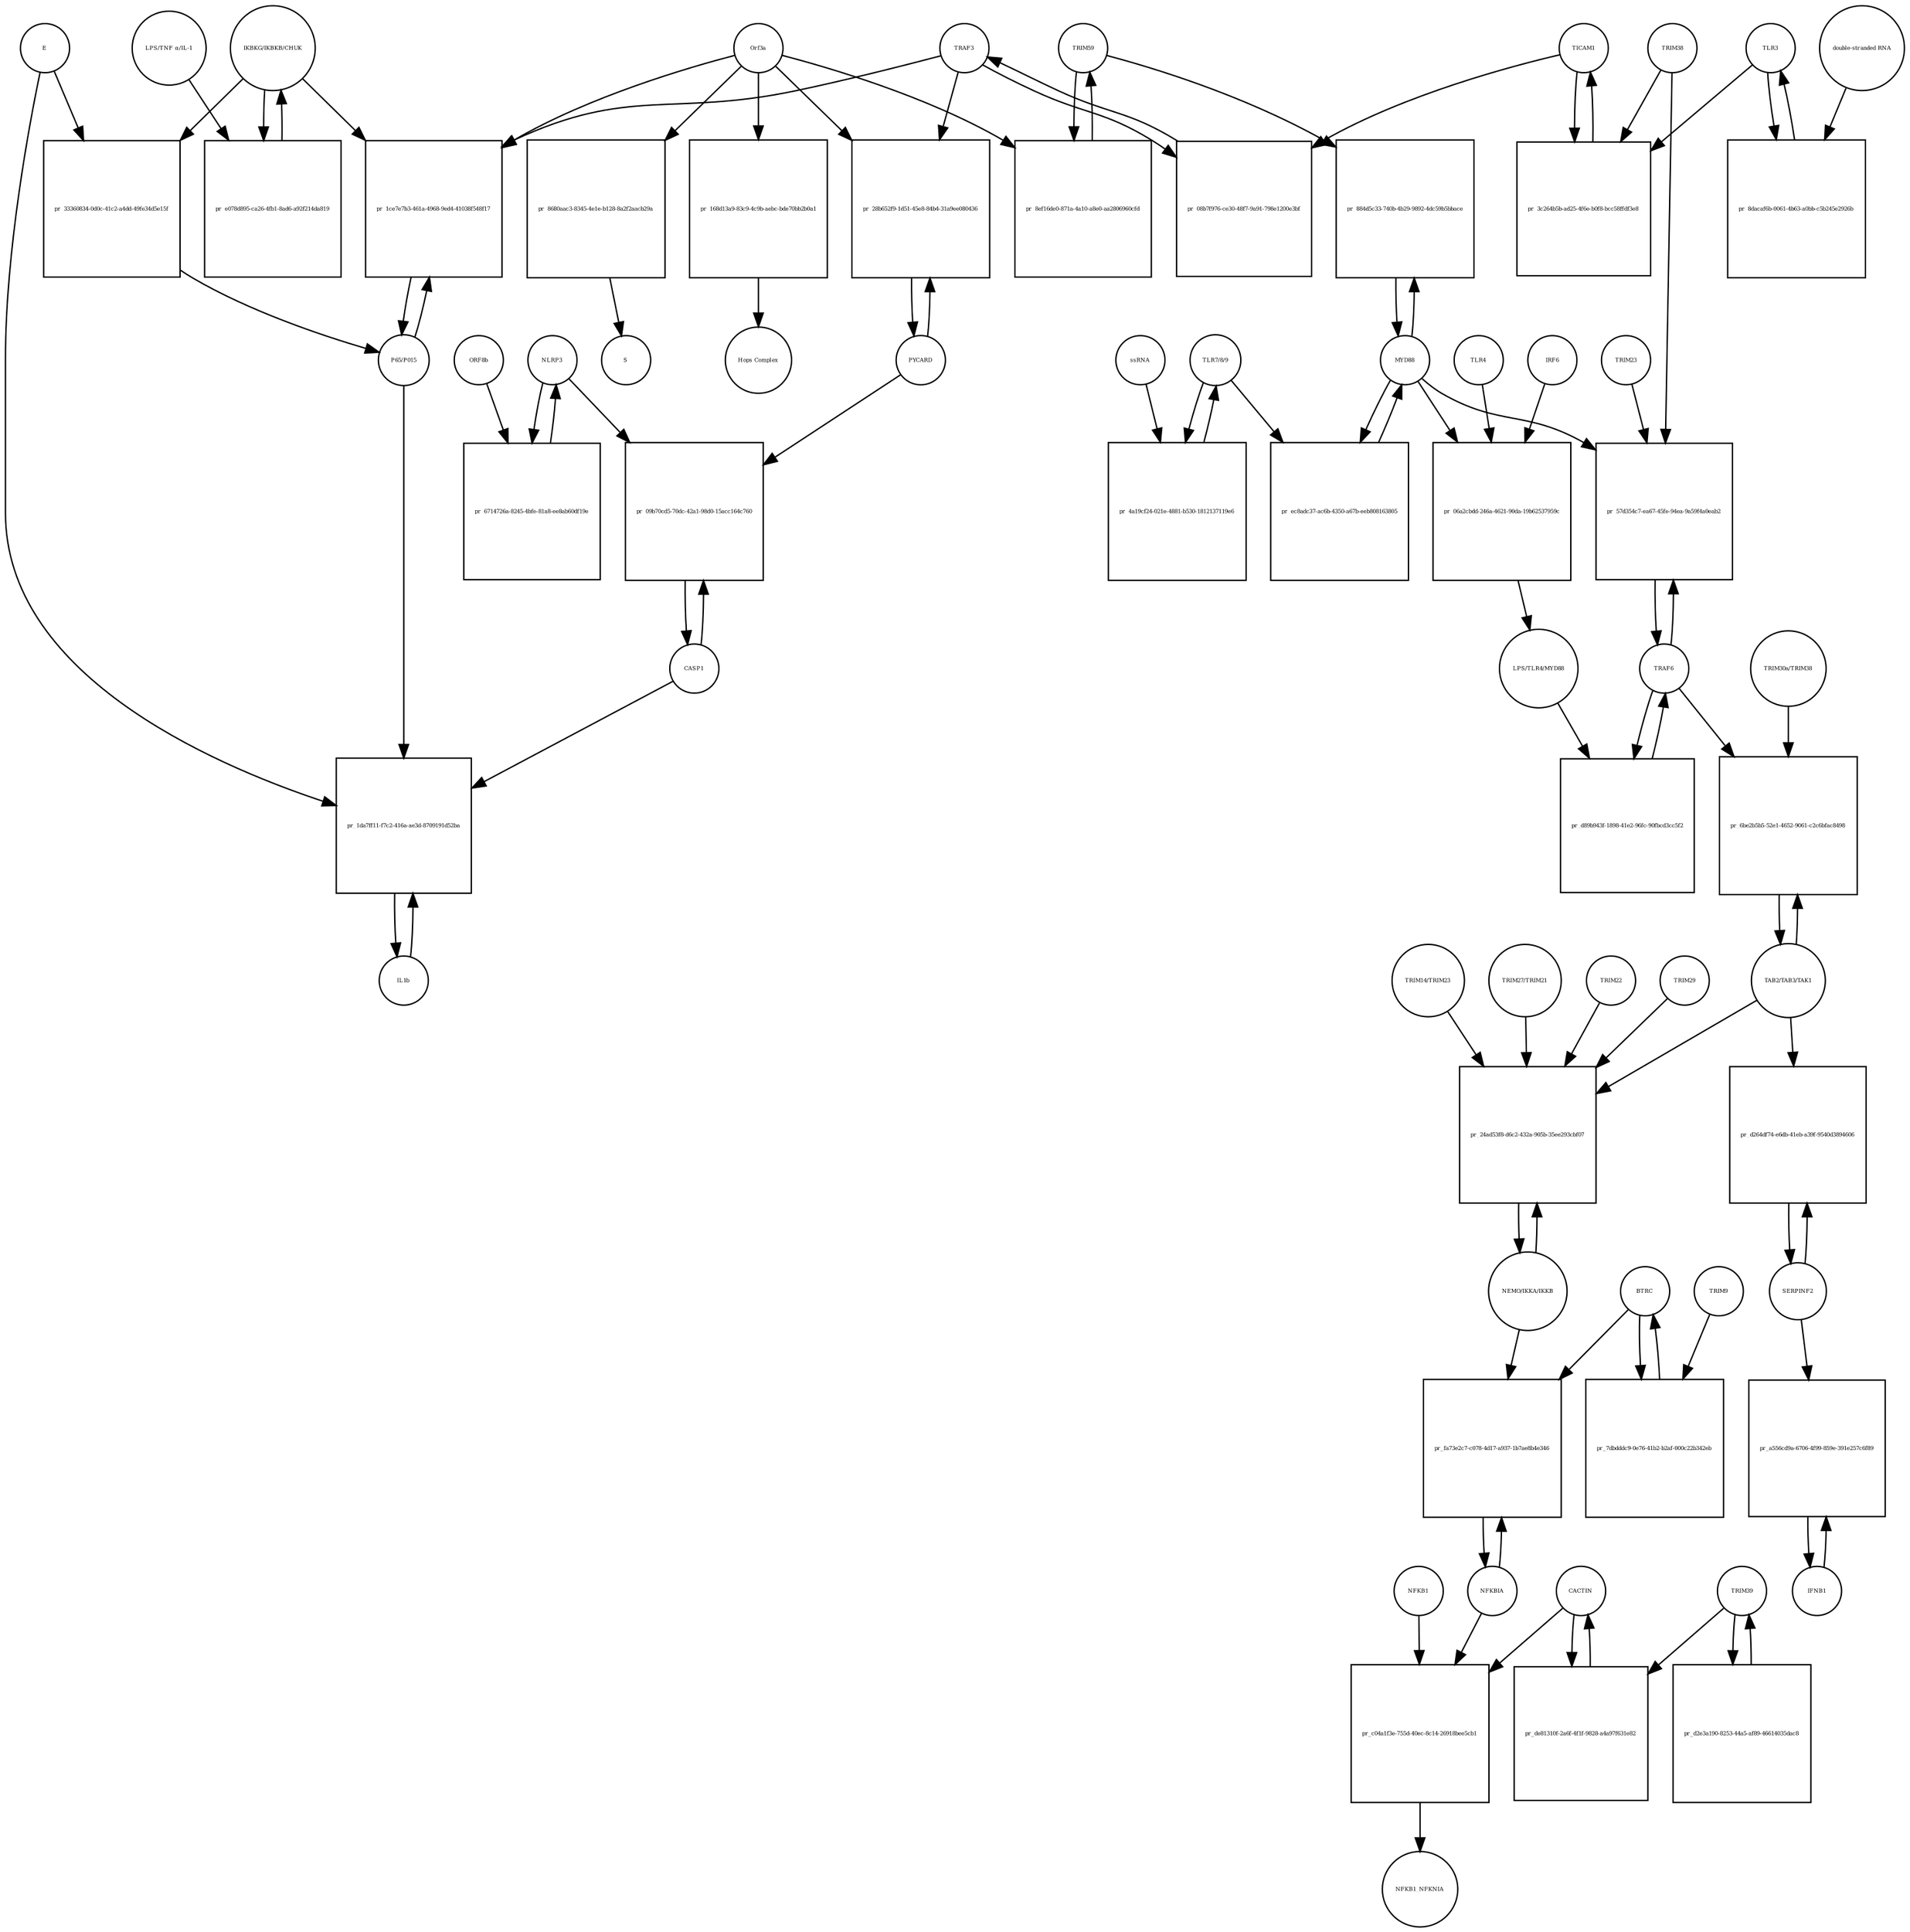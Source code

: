 strict digraph  {
TRIM59 [annotation="urn_miriam_pubmed_22588174|urn_miriam_hgnc_30834", bipartite=0, cls=macromolecule, fontsize=4, label=TRIM59, shape=circle];
"pr_8ef16de0-871a-4a10-a8e0-aa2806960cfd" [annotation="", bipartite=1, cls=process, fontsize=4, label="pr_8ef16de0-871a-4a10-a8e0-aa2806960cfd", shape=square];
Orf3a [annotation=urn_miriam_uniprot_P0DTC3, bipartite=0, cls=macromolecule, fontsize=4, label=Orf3a, shape=circle];
NLRP3 [annotation="", bipartite=0, cls="macromolecule multimer", fontsize=4, label=NLRP3, shape=circle];
"pr_6714726a-8245-4bfe-81a8-ee8ab60df19e" [annotation="", bipartite=1, cls=process, fontsize=4, label="pr_6714726a-8245-4bfe-81a8-ee8ab60df19e", shape=square];
ORF8b [annotation=urn_miriam_ncbiprotein_BCD58760, bipartite=0, cls=macromolecule, fontsize=4, label=ORF8b, shape=circle];
TRAF3 [annotation=urn_miriam_hgnc_12033, bipartite=0, cls=macromolecule, fontsize=4, label=TRAF3, shape=circle];
"pr_08b7f976-ce30-48f7-9a91-798e1200e3bf" [annotation="", bipartite=1, cls=process, fontsize=4, label="pr_08b7f976-ce30-48f7-9a91-798e1200e3bf", shape=square];
TICAM1 [annotation=urn_miriam_hgnc_18348, bipartite=0, cls=macromolecule, fontsize=4, label=TICAM1, shape=circle];
"IKBKG/IKBKB/CHUK" [annotation="urn_miriam_hgnc_5961|urn_miriam_hgnc_5960|urn_miriam_hgnc_1974", bipartite=0, cls=complex, fontsize=4, label="IKBKG/IKBKB/CHUK", shape=circle];
"pr_e078d895-ca26-4fb1-8ad6-a92f214da819" [annotation="", bipartite=1, cls=process, fontsize=4, label="pr_e078d895-ca26-4fb1-8ad6-a92f214da819", shape=square];
"LPS/TNF α/IL-1" [annotation="urn_miriam_hgnc_6121|urn_miriam_hgnc_11916|urn_miriam_hgnc_5991", bipartite=0, cls=complex, fontsize=4, label="LPS/TNF α/IL-1", shape=circle];
"pr_33360834-0d0c-41c2-a4dd-49fe34d5e15f" [annotation="", bipartite=1, cls=process, fontsize=4, label="pr_33360834-0d0c-41c2-a4dd-49fe34d5e15f", shape=square];
"P65/P015" [annotation="urn_miriam_hgnc_9955|urn_miriam_hgnc_7794", bipartite=0, cls=complex, fontsize=4, label="P65/P015", shape=circle];
E [annotation=urn_miriam_ncbiprotein_1796318600, bipartite=0, cls=macromolecule, fontsize=4, label=E, shape=circle];
CASP1 [annotation=urn_miriam_hgnc_1499, bipartite=0, cls=macromolecule, fontsize=4, label=CASP1, shape=circle];
"pr_09b70cd5-70dc-42a1-98d0-15acc164c760" [annotation="", bipartite=1, cls=process, fontsize=4, label="pr_09b70cd5-70dc-42a1-98d0-15acc164c760", shape=square];
PYCARD [annotation="", bipartite=0, cls="macromolecule multimer", fontsize=4, label=PYCARD, shape=circle];
TRAF6 [annotation=urn_miriam_hgnc_12036, bipartite=0, cls=macromolecule, fontsize=4, label=TRAF6, shape=circle];
"pr_d89b943f-1898-41e2-96fc-90fbcd3cc5f2" [annotation="", bipartite=1, cls=process, fontsize=4, label="pr_d89b943f-1898-41e2-96fc-90fbcd3cc5f2", shape=square];
"LPS/TLR4/MYD88" [annotation="urn_miriam_hgnc_6121|urn_miriam_hgnc_11850|urn_miriam_hgnc_7562", bipartite=0, cls=complex, fontsize=4, label="LPS/TLR4/MYD88", shape=circle];
"pr_57d354c7-ea67-45fe-94ea-9a59f4a0eab2" [annotation="", bipartite=1, cls=process, fontsize=4, label="pr_57d354c7-ea67-45fe-94ea-9a59f4a0eab2", shape=square];
MYD88 [annotation=urn_miriam_hgnc_7562, bipartite=0, cls=macromolecule, fontsize=4, label=MYD88, shape=circle];
TRIM38 [annotation=urn_miriam_hgnc_10059, bipartite=0, cls=macromolecule, fontsize=4, label=TRIM38, shape=circle];
TRIM23 [annotation=urn_miriam_hgnc_660, bipartite=0, cls=macromolecule, fontsize=4, label=TRIM23, shape=circle];
"TLR7/8/9" [annotation="urn_miriam_hgnc_15633|urn_miriam_hgnc_15632|urn_miriam_hgnc_15631", bipartite=0, cls=complex, fontsize=4, label="TLR7/8/9", shape=circle];
"pr_4a19cf24-021e-4881-b530-1812137119e6" [annotation="", bipartite=1, cls=process, fontsize=4, label="pr_4a19cf24-021e-4881-b530-1812137119e6", shape=square];
ssRNA [annotation="", bipartite=0, cls="nucleic acid feature", fontsize=4, label=ssRNA, shape=circle];
"pr_3c264b5b-ad25-4f6e-b0f8-bcc58ffdf3e8" [annotation="", bipartite=1, cls=process, fontsize=4, label="pr_3c264b5b-ad25-4f6e-b0f8-bcc58ffdf3e8", shape=square];
TLR3 [annotation=urn_miriam_hgnc_11849, bipartite=0, cls=macromolecule, fontsize=4, label=TLR3, shape=circle];
"pr_ec8adc37-ac6b-4350-a67b-eeb808163805" [annotation="", bipartite=1, cls=process, fontsize=4, label="pr_ec8adc37-ac6b-4350-a67b-eeb808163805", shape=square];
"pr_884d5c33-740b-4b29-9892-4dc59b5bbace" [annotation="", bipartite=1, cls=process, fontsize=4, label="pr_884d5c33-740b-4b29-9892-4dc59b5bbace", shape=square];
"TAB2/TAB3/TAK1" [annotation="urn_miriam_hgnc_17075|urn_miriam_hgnc_30681|urn_miriam_hgnc_6859", bipartite=0, cls=complex, fontsize=4, label="TAB2/TAB3/TAK1", shape=circle];
"pr_6be2b5b5-52e1-4652-9061-c2c6bfac8498" [annotation="", bipartite=1, cls=process, fontsize=4, label="pr_6be2b5b5-52e1-4652-9061-c2c6bfac8498", shape=square];
"TRIM30a/TRIM38" [annotation="urn_miriam_hgnc_10059|urn_miriam_uniprot_P15533", bipartite=0, cls=complex, fontsize=4, label="TRIM30a/TRIM38", shape=circle];
"NEMO/IKKA/IKKB" [annotation="urn_miriam_hgnc_5961|urn_miriam_hgnc_5960|urn_miriam_hgnc_1974", bipartite=0, cls=complex, fontsize=4, label="NEMO/IKKA/IKKB", shape=circle];
"pr_24ad53f8-d6c2-432a-905b-35ee293cbf07" [annotation="", bipartite=1, cls=process, fontsize=4, label="pr_24ad53f8-d6c2-432a-905b-35ee293cbf07", shape=square];
TRIM22 [annotation=urn_miriam_hgnc_16379, bipartite=0, cls=macromolecule, fontsize=4, label=TRIM22, shape=circle];
TRIM29 [annotation=urn_miriam_hgnc_17274, bipartite=0, cls=macromolecule, fontsize=4, label=TRIM29, shape=circle];
"TRIM14/TRIM23" [annotation="urn_miriam_hgnc_16283|urn_miriam_hgnc_660", bipartite=0, cls=complex, fontsize=4, label="TRIM14/TRIM23", shape=circle];
"TRIM27/TRIM21" [annotation="urn_miriam_hgnc_9975|urn_miriam_hgnc_11312", bipartite=0, cls=complex, fontsize=4, label="TRIM27/TRIM21", shape=circle];
NFKBIA [annotation=urn_miriam_hgnc_7797, bipartite=0, cls=macromolecule, fontsize=4, label=NFKBIA, shape=circle];
"pr_fa73e2c7-c078-4d17-a937-1b7ae8b4e346" [annotation="", bipartite=1, cls=process, fontsize=4, label="pr_fa73e2c7-c078-4d17-a937-1b7ae8b4e346", shape=square];
BTRC [annotation=urn_miriam_hgnc_1144, bipartite=0, cls=macromolecule, fontsize=4, label=BTRC, shape=circle];
"pr_1ce7e7b3-461a-4968-9ed4-41038f548f17" [annotation="", bipartite=1, cls=process, fontsize=4, label="pr_1ce7e7b3-461a-4968-9ed4-41038f548f17", shape=square];
"pr_7dbdddc9-0e76-41b2-b2af-000c22b342eb" [annotation="", bipartite=1, cls=process, fontsize=4, label="pr_7dbdddc9-0e76-41b2-b2af-000c22b342eb", shape=square];
TRIM9 [annotation=urn_miriam_hgnc_16288, bipartite=0, cls=macromolecule, fontsize=4, label=TRIM9, shape=circle];
TRIM39 [annotation=urn_miriam_hgnc_10065, bipartite=0, cls=macromolecule, fontsize=4, label=TRIM39, shape=circle];
"pr_d2e3a190-8253-44a5-af89-46614035dac8" [annotation="", bipartite=1, cls=process, fontsize=4, label="pr_d2e3a190-8253-44a5-af89-46614035dac8", shape=square];
CACTIN [annotation=urn_miriam_hgnc_29938, bipartite=0, cls=macromolecule, fontsize=4, label=CACTIN, shape=circle];
"pr_de81310f-2a6f-4f1f-9828-a4a97f631e82" [annotation="", bipartite=1, cls=process, fontsize=4, label="pr_de81310f-2a6f-4f1f-9828-a4a97f631e82", shape=square];
NFKB1 [annotation=urn_miriam_hgnc_7794, bipartite=0, cls=macromolecule, fontsize=4, label=NFKB1, shape=circle];
"pr_c04a1f3e-755d-40ec-8c14-26918bee5cb1" [annotation="", bipartite=1, cls=process, fontsize=4, label="pr_c04a1f3e-755d-40ec-8c14-26918bee5cb1", shape=square];
NFKB1_NFKNIA [annotation="", bipartite=0, cls=complex, fontsize=4, label=NFKB1_NFKNIA, shape=circle];
SERPINF2 [annotation=urn_miriam_hgnc_9075, bipartite=0, cls=macromolecule, fontsize=4, label=SERPINF2, shape=circle];
"pr_d264df74-e6db-41eb-a39f-9540d3894606" [annotation="", bipartite=1, cls=process, fontsize=4, label="pr_d264df74-e6db-41eb-a39f-9540d3894606", shape=square];
IFNB1 [annotation=urn_miriam_hgnc_5434, bipartite=0, cls=macromolecule, fontsize=4, label=IFNB1, shape=circle];
"pr_a556cd9a-6706-4f99-859e-391e257c6f89" [annotation="", bipartite=1, cls=process, fontsize=4, label="pr_a556cd9a-6706-4f99-859e-391e257c6f89", shape=square];
"pr_8dacaf6b-0061-4b63-a0bb-c5b245e2926b" [annotation="", bipartite=1, cls=process, fontsize=4, label="pr_8dacaf6b-0061-4b63-a0bb-c5b245e2926b", shape=square];
"double-stranded RNA" [annotation="", bipartite=0, cls="nucleic acid feature", fontsize=4, label="double-stranded RNA", shape=circle];
"pr_8680aac3-8345-4e1e-b128-8a2f2aacb29a" [annotation="", bipartite=1, cls=process, fontsize=4, label="pr_8680aac3-8345-4e1e-b128-8a2f2aacb29a", shape=square];
S [annotation=urn_miriam_uniprot_P0DTC2, bipartite=0, cls=macromolecule, fontsize=4, label=S, shape=circle];
IL1b [annotation=urn_miriam_hgnc_5992, bipartite=0, cls=macromolecule, fontsize=4, label=IL1b, shape=circle];
"pr_1da7ff11-f7c2-416a-ae3d-8709191d52ba" [annotation="", bipartite=1, cls=process, fontsize=4, label="pr_1da7ff11-f7c2-416a-ae3d-8709191d52ba", shape=square];
"pr_28b652f9-1d51-45e8-84b4-31a9ee080436" [annotation="", bipartite=1, cls=process, fontsize=4, label="pr_28b652f9-1d51-45e8-84b4-31a9ee080436", shape=square];
"pr_168d13a9-83c9-4c9b-aebc-bde70bb2b0a1" [annotation="", bipartite=1, cls=process, fontsize=4, label="pr_168d13a9-83c9-4c9b-aebc-bde70bb2b0a1", shape=square];
"Hops Complex" [annotation="urn_miriam_uniprot_J9TC74|urn_miriam_hgnc_14583|urn_miriam_hgnc_20593|urn_miriam_hgnc_24048|urn_miriam_hgnc_5013|urn_miriam_hgnc_20266", bipartite=0, cls=complex, fontsize=4, label="Hops Complex", shape=circle];
TLR4 [annotation="", bipartite=0, cls=macromolecule, fontsize=4, label=TLR4, shape=circle];
"pr_06a2cbdd-246a-4621-90da-19b62537959c" [annotation="", bipartite=1, cls=process, fontsize=4, label="pr_06a2cbdd-246a-4621-90da-19b62537959c", shape=square];
IRF6 [annotation="", bipartite=0, cls=macromolecule, fontsize=4, label=IRF6, shape=circle];
TRIM59 -> "pr_8ef16de0-871a-4a10-a8e0-aa2806960cfd"  [annotation="", interaction_type=consumption];
TRIM59 -> "pr_884d5c33-740b-4b29-9892-4dc59b5bbace"  [annotation=urn_miriam_pubmed_22588174, interaction_type=inhibition];
"pr_8ef16de0-871a-4a10-a8e0-aa2806960cfd" -> TRIM59  [annotation="", interaction_type=production];
Orf3a -> "pr_8ef16de0-871a-4a10-a8e0-aa2806960cfd"  [annotation=urn_miriam_pubmed_28829373, interaction_type="necessary stimulation"];
Orf3a -> "pr_1ce7e7b3-461a-4968-9ed4-41038f548f17"  [annotation="urn_miriam_pubmed_31034780|urn_miriam_pubmed_32172672", interaction_type="necessary stimulation"];
Orf3a -> "pr_8680aac3-8345-4e1e-b128-8a2f2aacb29a"  [annotation=urn_miriam_pubmed_32172672, interaction_type="necessary stimulation"];
Orf3a -> "pr_28b652f9-1d51-45e8-84b4-31a9ee080436"  [annotation=urn_miriam_pubmed_32172672, interaction_type="necessary stimulation"];
Orf3a -> "pr_168d13a9-83c9-4c9b-aebc-bde70bb2b0a1"  [annotation="urn_miriam_pubmed_15316659|urn_miriam_pubmed_17715238|urn_miriam_pubmed_25375324|urn_miriam_pubmed_19590927", interaction_type="necessary stimulation"];
NLRP3 -> "pr_6714726a-8245-4bfe-81a8-ee8ab60df19e"  [annotation="", interaction_type=consumption];
NLRP3 -> "pr_09b70cd5-70dc-42a1-98d0-15acc164c760"  [annotation="", interaction_type=consumption];
"pr_6714726a-8245-4bfe-81a8-ee8ab60df19e" -> NLRP3  [annotation="", interaction_type=production];
ORF8b -> "pr_6714726a-8245-4bfe-81a8-ee8ab60df19e"  [annotation=urn_miriam_pubmed_31231549, interaction_type="necessary stimulation"];
TRAF3 -> "pr_08b7f976-ce30-48f7-9a91-798e1200e3bf"  [annotation="", interaction_type=consumption];
TRAF3 -> "pr_1ce7e7b3-461a-4968-9ed4-41038f548f17"  [annotation="urn_miriam_pubmed_31034780|urn_miriam_pubmed_32172672", interaction_type=catalysis];
TRAF3 -> "pr_28b652f9-1d51-45e8-84b4-31a9ee080436"  [annotation=urn_miriam_pubmed_32172672, interaction_type=catalysis];
"pr_08b7f976-ce30-48f7-9a91-798e1200e3bf" -> TRAF3  [annotation="", interaction_type=production];
TICAM1 -> "pr_08b7f976-ce30-48f7-9a91-798e1200e3bf"  [annotation=urn_miriam_pubmed_28829373, interaction_type="necessary stimulation"];
TICAM1 -> "pr_3c264b5b-ad25-4f6e-b0f8-bcc58ffdf3e8"  [annotation="", interaction_type=consumption];
"IKBKG/IKBKB/CHUK" -> "pr_e078d895-ca26-4fb1-8ad6-a92f214da819"  [annotation="", interaction_type=consumption];
"IKBKG/IKBKB/CHUK" -> "pr_33360834-0d0c-41c2-a4dd-49fe34d5e15f"  [annotation="", interaction_type=consumption];
"IKBKG/IKBKB/CHUK" -> "pr_1ce7e7b3-461a-4968-9ed4-41038f548f17"  [annotation="urn_miriam_pubmed_31034780|urn_miriam_pubmed_32172672", interaction_type=catalysis];
"pr_e078d895-ca26-4fb1-8ad6-a92f214da819" -> "IKBKG/IKBKB/CHUK"  [annotation="", interaction_type=production];
"LPS/TNF α/IL-1" -> "pr_e078d895-ca26-4fb1-8ad6-a92f214da819"  [annotation="urn_miriam_pubmed_32172672|urn_miriam_taxonomy_2697049", interaction_type=catalysis];
"pr_33360834-0d0c-41c2-a4dd-49fe34d5e15f" -> "P65/P015"  [annotation="", interaction_type=production];
"P65/P015" -> "pr_1ce7e7b3-461a-4968-9ed4-41038f548f17"  [annotation="", interaction_type=consumption];
"P65/P015" -> "pr_1da7ff11-f7c2-416a-ae3d-8709191d52ba"  [annotation=urn_miriam_pubmed_31034780, interaction_type=stimulation];
E -> "pr_33360834-0d0c-41c2-a4dd-49fe34d5e15f"  [annotation="urn_miriam_pubmed_32172672|urn_miriam_taxonomy_2697049", interaction_type="necessary stimulation"];
E -> "pr_1da7ff11-f7c2-416a-ae3d-8709191d52ba"  [annotation=urn_miriam_pubmed_31034780, interaction_type=catalysis];
CASP1 -> "pr_09b70cd5-70dc-42a1-98d0-15acc164c760"  [annotation="", interaction_type=consumption];
CASP1 -> "pr_1da7ff11-f7c2-416a-ae3d-8709191d52ba"  [annotation=urn_miriam_pubmed_31034780, interaction_type=catalysis];
"pr_09b70cd5-70dc-42a1-98d0-15acc164c760" -> CASP1  [annotation="", interaction_type=production];
PYCARD -> "pr_09b70cd5-70dc-42a1-98d0-15acc164c760"  [annotation="", interaction_type=consumption];
PYCARD -> "pr_28b652f9-1d51-45e8-84b4-31a9ee080436"  [annotation="", interaction_type=consumption];
TRAF6 -> "pr_d89b943f-1898-41e2-96fc-90fbcd3cc5f2"  [annotation="", interaction_type=consumption];
TRAF6 -> "pr_57d354c7-ea67-45fe-94ea-9a59f4a0eab2"  [annotation="", interaction_type=consumption];
TRAF6 -> "pr_6be2b5b5-52e1-4652-9061-c2c6bfac8498"  [annotation="urn_miriam_pubmed_23758787|urn_miriam_pubmed_25172371|urn_miriam_pubmed_18345001", interaction_type="necessary stimulation"];
"pr_d89b943f-1898-41e2-96fc-90fbcd3cc5f2" -> TRAF6  [annotation="", interaction_type=production];
"LPS/TLR4/MYD88" -> "pr_d89b943f-1898-41e2-96fc-90fbcd3cc5f2"  [annotation=urn_miriam_pubmed_23758787, interaction_type=catalysis];
"pr_57d354c7-ea67-45fe-94ea-9a59f4a0eab2" -> TRAF6  [annotation="", interaction_type=production];
MYD88 -> "pr_57d354c7-ea67-45fe-94ea-9a59f4a0eab2"  [annotation="urn_miriam_pubmed_15361868|urn_miriam_pubmed_22539786|urn_miriam_pubmed_20724660", interaction_type="necessary stimulation"];
MYD88 -> "pr_ec8adc37-ac6b-4350-a67b-eeb808163805"  [annotation="", interaction_type=consumption];
MYD88 -> "pr_884d5c33-740b-4b29-9892-4dc59b5bbace"  [annotation="", interaction_type=consumption];
MYD88 -> "pr_06a2cbdd-246a-4621-90da-19b62537959c"  [annotation="", interaction_type=consumption];
TRIM38 -> "pr_57d354c7-ea67-45fe-94ea-9a59f4a0eab2"  [annotation="urn_miriam_pubmed_15361868|urn_miriam_pubmed_22539786|urn_miriam_pubmed_20724660", interaction_type=inhibition];
TRIM38 -> "pr_3c264b5b-ad25-4f6e-b0f8-bcc58ffdf3e8"  [annotation="urn_miriam_pubmed_23758787|urn_miriam_pubmed_22539786", interaction_type=inhibition];
TRIM23 -> "pr_57d354c7-ea67-45fe-94ea-9a59f4a0eab2"  [annotation="urn_miriam_pubmed_15361868|urn_miriam_pubmed_22539786|urn_miriam_pubmed_20724660", interaction_type="necessary stimulation"];
"TLR7/8/9" -> "pr_4a19cf24-021e-4881-b530-1812137119e6"  [annotation="", interaction_type=consumption];
"TLR7/8/9" -> "pr_ec8adc37-ac6b-4350-a67b-eeb808163805"  [annotation=urn_miriam_pubmed_15361868, interaction_type="necessary stimulation"];
"pr_4a19cf24-021e-4881-b530-1812137119e6" -> "TLR7/8/9"  [annotation="", interaction_type=production];
ssRNA -> "pr_4a19cf24-021e-4881-b530-1812137119e6"  [annotation=urn_miriam_pubmed_21782231, interaction_type="necessary stimulation"];
"pr_3c264b5b-ad25-4f6e-b0f8-bcc58ffdf3e8" -> TICAM1  [annotation="", interaction_type=production];
TLR3 -> "pr_3c264b5b-ad25-4f6e-b0f8-bcc58ffdf3e8"  [annotation="urn_miriam_pubmed_23758787|urn_miriam_pubmed_22539786", interaction_type="necessary stimulation"];
TLR3 -> "pr_8dacaf6b-0061-4b63-a0bb-c5b245e2926b"  [annotation="", interaction_type=consumption];
"pr_ec8adc37-ac6b-4350-a67b-eeb808163805" -> MYD88  [annotation="", interaction_type=production];
"pr_884d5c33-740b-4b29-9892-4dc59b5bbace" -> MYD88  [annotation="", interaction_type=production];
"TAB2/TAB3/TAK1" -> "pr_6be2b5b5-52e1-4652-9061-c2c6bfac8498"  [annotation="", interaction_type=consumption];
"TAB2/TAB3/TAK1" -> "pr_24ad53f8-d6c2-432a-905b-35ee293cbf07"  [annotation="urn_miriam_pubmed_23758787|urn_miriam_pubmed_23408607|urn_miriam_pubmed_26358190|urn_miriam_pubmed_27695001|urn_miriam_pubmed_24379373|urn_miriam_pubmed_20724660", interaction_type="necessary stimulation"];
"TAB2/TAB3/TAK1" -> "pr_d264df74-e6db-41eb-a39f-9540d3894606"  [annotation=urn_miriam_pubmed_17706453, interaction_type="necessary stimulation"];
"pr_6be2b5b5-52e1-4652-9061-c2c6bfac8498" -> "TAB2/TAB3/TAK1"  [annotation="", interaction_type=production];
"TRIM30a/TRIM38" -> "pr_6be2b5b5-52e1-4652-9061-c2c6bfac8498"  [annotation="urn_miriam_pubmed_23758787|urn_miriam_pubmed_25172371|urn_miriam_pubmed_18345001", interaction_type=inhibition];
"NEMO/IKKA/IKKB" -> "pr_24ad53f8-d6c2-432a-905b-35ee293cbf07"  [annotation="", interaction_type=consumption];
"NEMO/IKKA/IKKB" -> "pr_fa73e2c7-c078-4d17-a937-1b7ae8b4e346"  [annotation=urn_miriam_pubmed_21135871, interaction_type=catalysis];
"pr_24ad53f8-d6c2-432a-905b-35ee293cbf07" -> "NEMO/IKKA/IKKB"  [annotation="", interaction_type=production];
TRIM22 -> "pr_24ad53f8-d6c2-432a-905b-35ee293cbf07"  [annotation="urn_miriam_pubmed_23758787|urn_miriam_pubmed_23408607|urn_miriam_pubmed_26358190|urn_miriam_pubmed_27695001|urn_miriam_pubmed_24379373|urn_miriam_pubmed_20724660", interaction_type=inhibition];
TRIM29 -> "pr_24ad53f8-d6c2-432a-905b-35ee293cbf07"  [annotation="urn_miriam_pubmed_23758787|urn_miriam_pubmed_23408607|urn_miriam_pubmed_26358190|urn_miriam_pubmed_27695001|urn_miriam_pubmed_24379373|urn_miriam_pubmed_20724660", interaction_type=inhibition];
"TRIM14/TRIM23" -> "pr_24ad53f8-d6c2-432a-905b-35ee293cbf07"  [annotation="urn_miriam_pubmed_23758787|urn_miriam_pubmed_23408607|urn_miriam_pubmed_26358190|urn_miriam_pubmed_27695001|urn_miriam_pubmed_24379373|urn_miriam_pubmed_20724660", interaction_type="necessary stimulation"];
"TRIM27/TRIM21" -> "pr_24ad53f8-d6c2-432a-905b-35ee293cbf07"  [annotation="urn_miriam_pubmed_23758787|urn_miriam_pubmed_23408607|urn_miriam_pubmed_26358190|urn_miriam_pubmed_27695001|urn_miriam_pubmed_24379373|urn_miriam_pubmed_20724660", interaction_type=inhibition];
NFKBIA -> "pr_fa73e2c7-c078-4d17-a937-1b7ae8b4e346"  [annotation="", interaction_type=consumption];
NFKBIA -> "pr_c04a1f3e-755d-40ec-8c14-26918bee5cb1"  [annotation="", interaction_type=consumption];
"pr_fa73e2c7-c078-4d17-a937-1b7ae8b4e346" -> NFKBIA  [annotation="", interaction_type=production];
BTRC -> "pr_fa73e2c7-c078-4d17-a937-1b7ae8b4e346"  [annotation=urn_miriam_pubmed_21135871, interaction_type=catalysis];
BTRC -> "pr_7dbdddc9-0e76-41b2-b2af-000c22b342eb"  [annotation="", interaction_type=consumption];
"pr_1ce7e7b3-461a-4968-9ed4-41038f548f17" -> "P65/P015"  [annotation="", interaction_type=production];
"pr_7dbdddc9-0e76-41b2-b2af-000c22b342eb" -> BTRC  [annotation="", interaction_type=production];
TRIM9 -> "pr_7dbdddc9-0e76-41b2-b2af-000c22b342eb"  [annotation=urn_miriam_pubmed_21135871, interaction_type=inhibition];
TRIM39 -> "pr_d2e3a190-8253-44a5-af89-46614035dac8"  [annotation="", interaction_type=consumption];
TRIM39 -> "pr_de81310f-2a6f-4f1f-9828-a4a97f631e82"  [annotation=urn_miriam_pubmed_26999213, interaction_type="necessary stimulation"];
"pr_d2e3a190-8253-44a5-af89-46614035dac8" -> TRIM39  [annotation="", interaction_type=production];
CACTIN -> "pr_de81310f-2a6f-4f1f-9828-a4a97f631e82"  [annotation="", interaction_type=consumption];
CACTIN -> "pr_c04a1f3e-755d-40ec-8c14-26918bee5cb1"  [annotation=urn_miriam_pubmed_26999213, interaction_type=inhibition];
"pr_de81310f-2a6f-4f1f-9828-a4a97f631e82" -> CACTIN  [annotation="", interaction_type=production];
NFKB1 -> "pr_c04a1f3e-755d-40ec-8c14-26918bee5cb1"  [annotation="", interaction_type=consumption];
"pr_c04a1f3e-755d-40ec-8c14-26918bee5cb1" -> NFKB1_NFKNIA  [annotation="", interaction_type=production];
SERPINF2 -> "pr_d264df74-e6db-41eb-a39f-9540d3894606"  [annotation="", interaction_type=consumption];
SERPINF2 -> "pr_a556cd9a-6706-4f99-859e-391e257c6f89"  [annotation=urn_miriam_pubmed_17706453, interaction_type=stimulation];
"pr_d264df74-e6db-41eb-a39f-9540d3894606" -> SERPINF2  [annotation="", interaction_type=production];
IFNB1 -> "pr_a556cd9a-6706-4f99-859e-391e257c6f89"  [annotation="", interaction_type=consumption];
"pr_a556cd9a-6706-4f99-859e-391e257c6f89" -> IFNB1  [annotation="", interaction_type=production];
"pr_8dacaf6b-0061-4b63-a0bb-c5b245e2926b" -> TLR3  [annotation="", interaction_type=production];
"double-stranded RNA" -> "pr_8dacaf6b-0061-4b63-a0bb-c5b245e2926b"  [annotation=urn_miriam_pubmed_23758787, interaction_type="necessary stimulation"];
"pr_8680aac3-8345-4e1e-b128-8a2f2aacb29a" -> S  [annotation="", interaction_type=production];
IL1b -> "pr_1da7ff11-f7c2-416a-ae3d-8709191d52ba"  [annotation="", interaction_type=consumption];
"pr_1da7ff11-f7c2-416a-ae3d-8709191d52ba" -> IL1b  [annotation="", interaction_type=production];
"pr_28b652f9-1d51-45e8-84b4-31a9ee080436" -> PYCARD  [annotation="", interaction_type=production];
"pr_168d13a9-83c9-4c9b-aebc-bde70bb2b0a1" -> "Hops Complex"  [annotation="", interaction_type=production];
TLR4 -> "pr_06a2cbdd-246a-4621-90da-19b62537959c"  [annotation="", interaction_type=consumption];
"pr_06a2cbdd-246a-4621-90da-19b62537959c" -> "LPS/TLR4/MYD88"  [annotation="", interaction_type=production];
IRF6 -> "pr_06a2cbdd-246a-4621-90da-19b62537959c"  [annotation="", interaction_type=consumption];
}
